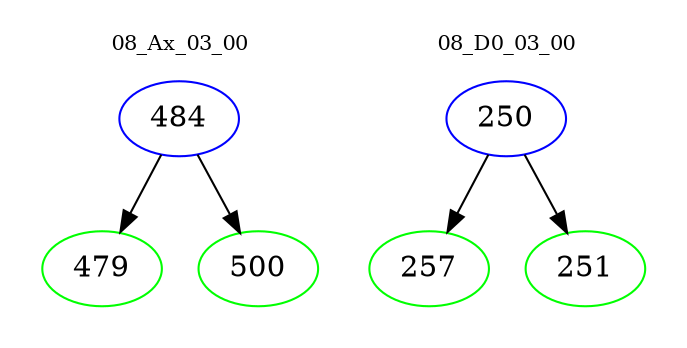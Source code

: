 digraph{
subgraph cluster_0 {
color = white
label = "08_Ax_03_00";
fontsize=10;
T0_484 [label="484", color="blue"]
T0_484 -> T0_479 [color="black"]
T0_479 [label="479", color="green"]
T0_484 -> T0_500 [color="black"]
T0_500 [label="500", color="green"]
}
subgraph cluster_1 {
color = white
label = "08_D0_03_00";
fontsize=10;
T1_250 [label="250", color="blue"]
T1_250 -> T1_257 [color="black"]
T1_257 [label="257", color="green"]
T1_250 -> T1_251 [color="black"]
T1_251 [label="251", color="green"]
}
}
